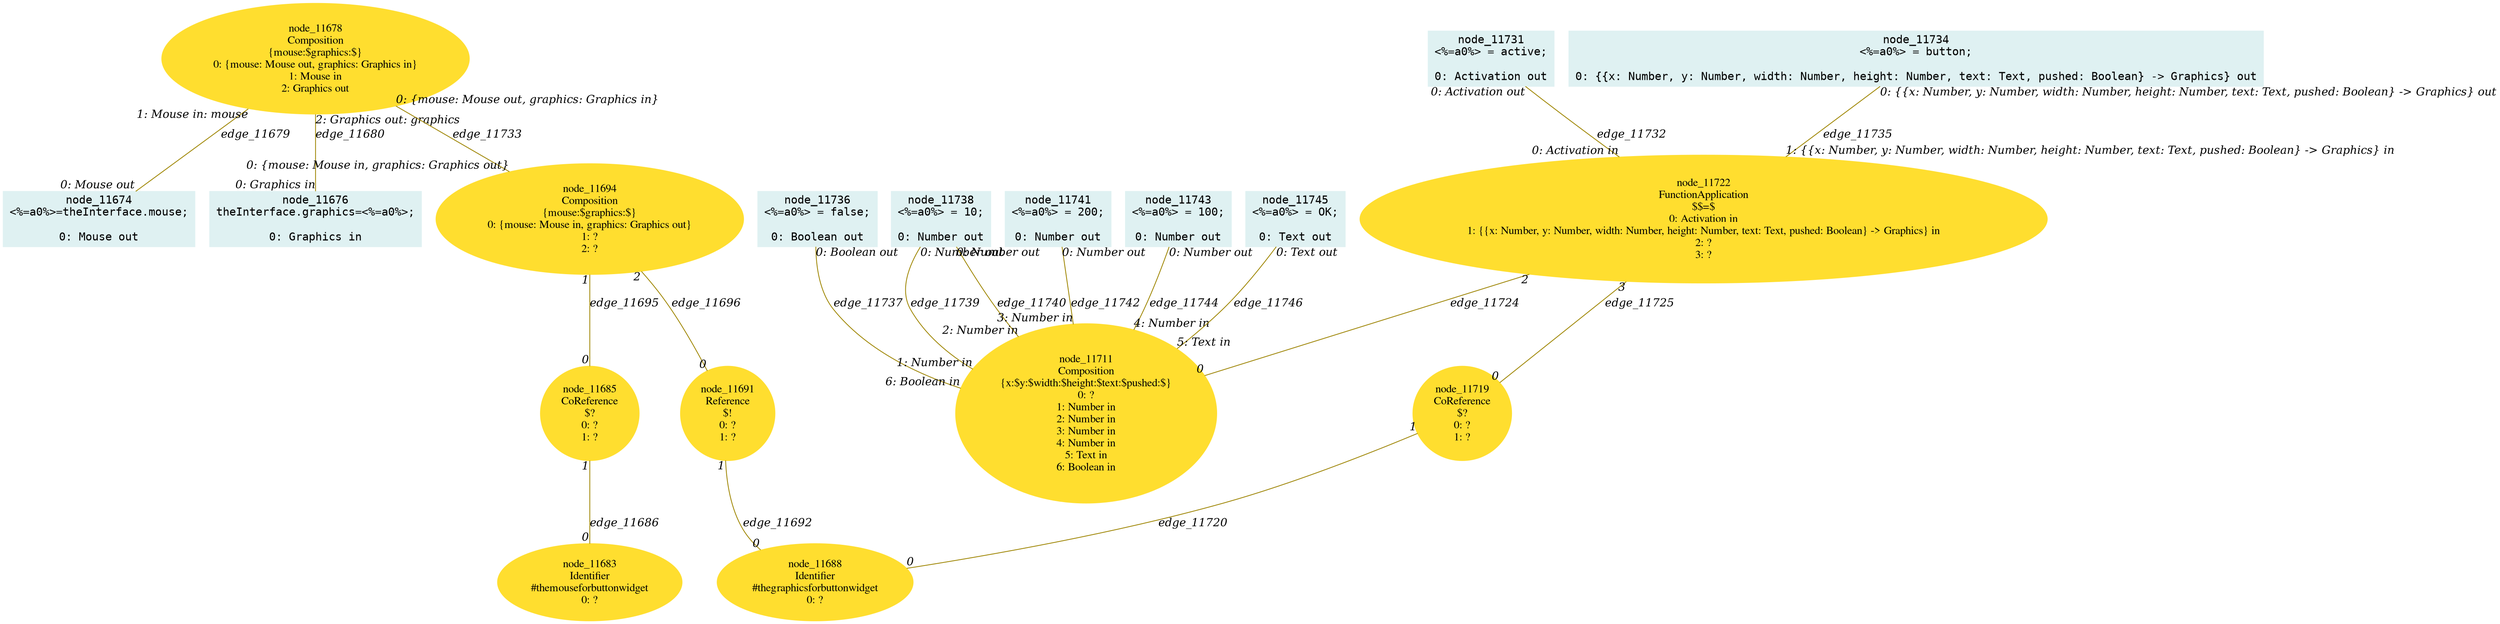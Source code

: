 digraph g{node_11674 [shape="box", style="filled", color="#dff1f2", fontname="Courier", label="node_11674
<%=a0%>=theInterface.mouse;

0: Mouse out" ]
node_11676 [shape="box", style="filled", color="#dff1f2", fontname="Courier", label="node_11676
theInterface.graphics=<%=a0%>;

0: Graphics in" ]
node_11678 [shape="ellipse", style="filled", color="#ffde2f", fontname="Times", label="node_11678
Composition
{mouse:$graphics:$}
0: {mouse: Mouse out, graphics: Graphics in}
1: Mouse in
2: Graphics out" ]
node_11683 [shape="ellipse", style="filled", color="#ffde2f", fontname="Times", label="node_11683
Identifier
#themouseforbuttonwidget
0: ?" ]
node_11685 [shape="ellipse", style="filled", color="#ffde2f", fontname="Times", label="node_11685
CoReference
$?
0: ?
1: ?" ]
node_11688 [shape="ellipse", style="filled", color="#ffde2f", fontname="Times", label="node_11688
Identifier
#thegraphicsforbuttonwidget
0: ?" ]
node_11691 [shape="ellipse", style="filled", color="#ffde2f", fontname="Times", label="node_11691
Reference
$!
0: ?
1: ?" ]
node_11694 [shape="ellipse", style="filled", color="#ffde2f", fontname="Times", label="node_11694
Composition
{mouse:$graphics:$}
0: {mouse: Mouse in, graphics: Graphics out}
1: ?
2: ?" ]
node_11711 [shape="ellipse", style="filled", color="#ffde2f", fontname="Times", label="node_11711
Composition
{x:$y:$width:$height:$text:$pushed:$}
0: ?
1: Number in
2: Number in
3: Number in
4: Number in
5: Text in
6: Boolean in" ]
node_11719 [shape="ellipse", style="filled", color="#ffde2f", fontname="Times", label="node_11719
CoReference
$?
0: ?
1: ?" ]
node_11722 [shape="ellipse", style="filled", color="#ffde2f", fontname="Times", label="node_11722
FunctionApplication
$$=$
0: Activation in
1: {{x: Number, y: Number, width: Number, height: Number, text: Text, pushed: Boolean} -> Graphics} in
2: ?
3: ?" ]
node_11731 [shape="box", style="filled", color="#dff1f2", fontname="Courier", label="node_11731
<%=a0%> = active;

0: Activation out" ]
node_11734 [shape="box", style="filled", color="#dff1f2", fontname="Courier", label="node_11734
<%=a0%> = button;

0: {{x: Number, y: Number, width: Number, height: Number, text: Text, pushed: Boolean} -> Graphics} out" ]
node_11736 [shape="box", style="filled", color="#dff1f2", fontname="Courier", label="node_11736
<%=a0%> = false;

0: Boolean out" ]
node_11738 [shape="box", style="filled", color="#dff1f2", fontname="Courier", label="node_11738
<%=a0%> = 10;

0: Number out" ]
node_11741 [shape="box", style="filled", color="#dff1f2", fontname="Courier", label="node_11741
<%=a0%> = 200;

0: Number out" ]
node_11743 [shape="box", style="filled", color="#dff1f2", fontname="Courier", label="node_11743
<%=a0%> = 100;

0: Number out" ]
node_11745 [shape="box", style="filled", color="#dff1f2", fontname="Courier", label="node_11745
<%=a0%> = OK;

0: Text out" ]
node_11678 -> node_11674 [dir=none, arrowHead=none, fontname="Times-Italic", arrowsize=1, color="#9d8400", label="edge_11679",  headlabel="0: Mouse out", taillabel="1: Mouse in: mouse" ]
node_11678 -> node_11676 [dir=none, arrowHead=none, fontname="Times-Italic", arrowsize=1, color="#9d8400", label="edge_11680",  headlabel="0: Graphics in", taillabel="2: Graphics out: graphics" ]
node_11685 -> node_11683 [dir=none, arrowHead=none, fontname="Times-Italic", arrowsize=1, color="#9d8400", label="edge_11686",  headlabel="0", taillabel="1" ]
node_11691 -> node_11688 [dir=none, arrowHead=none, fontname="Times-Italic", arrowsize=1, color="#9d8400", label="edge_11692",  headlabel="0", taillabel="1" ]
node_11694 -> node_11685 [dir=none, arrowHead=none, fontname="Times-Italic", arrowsize=1, color="#9d8400", label="edge_11695",  headlabel="0", taillabel="1" ]
node_11694 -> node_11691 [dir=none, arrowHead=none, fontname="Times-Italic", arrowsize=1, color="#9d8400", label="edge_11696",  headlabel="0", taillabel="2" ]
node_11719 -> node_11688 [dir=none, arrowHead=none, fontname="Times-Italic", arrowsize=1, color="#9d8400", label="edge_11720",  headlabel="0", taillabel="1" ]
node_11722 -> node_11711 [dir=none, arrowHead=none, fontname="Times-Italic", arrowsize=1, color="#9d8400", label="edge_11724",  headlabel="0", taillabel="2" ]
node_11722 -> node_11719 [dir=none, arrowHead=none, fontname="Times-Italic", arrowsize=1, color="#9d8400", label="edge_11725",  headlabel="0", taillabel="3" ]
node_11731 -> node_11722 [dir=none, arrowHead=none, fontname="Times-Italic", arrowsize=1, color="#9d8400", label="edge_11732",  headlabel="0: Activation in", taillabel="0: Activation out" ]
node_11678 -> node_11694 [dir=none, arrowHead=none, fontname="Times-Italic", arrowsize=1, color="#9d8400", label="edge_11733",  headlabel="0: {mouse: Mouse in, graphics: Graphics out}", taillabel="0: {mouse: Mouse out, graphics: Graphics in}" ]
node_11734 -> node_11722 [dir=none, arrowHead=none, fontname="Times-Italic", arrowsize=1, color="#9d8400", label="edge_11735",  headlabel="1: {{x: Number, y: Number, width: Number, height: Number, text: Text, pushed: Boolean} -> Graphics} in", taillabel="0: {{x: Number, y: Number, width: Number, height: Number, text: Text, pushed: Boolean} -> Graphics} out" ]
node_11736 -> node_11711 [dir=none, arrowHead=none, fontname="Times-Italic", arrowsize=1, color="#9d8400", label="edge_11737",  headlabel="6: Boolean in", taillabel="0: Boolean out" ]
node_11738 -> node_11711 [dir=none, arrowHead=none, fontname="Times-Italic", arrowsize=1, color="#9d8400", label="edge_11739",  headlabel="1: Number in", taillabel="0: Number out" ]
node_11738 -> node_11711 [dir=none, arrowHead=none, fontname="Times-Italic", arrowsize=1, color="#9d8400", label="edge_11740",  headlabel="2: Number in", taillabel="0: Number out" ]
node_11741 -> node_11711 [dir=none, arrowHead=none, fontname="Times-Italic", arrowsize=1, color="#9d8400", label="edge_11742",  headlabel="3: Number in", taillabel="0: Number out" ]
node_11743 -> node_11711 [dir=none, arrowHead=none, fontname="Times-Italic", arrowsize=1, color="#9d8400", label="edge_11744",  headlabel="4: Number in", taillabel="0: Number out" ]
node_11745 -> node_11711 [dir=none, arrowHead=none, fontname="Times-Italic", arrowsize=1, color="#9d8400", label="edge_11746",  headlabel="5: Text in", taillabel="0: Text out" ]
}